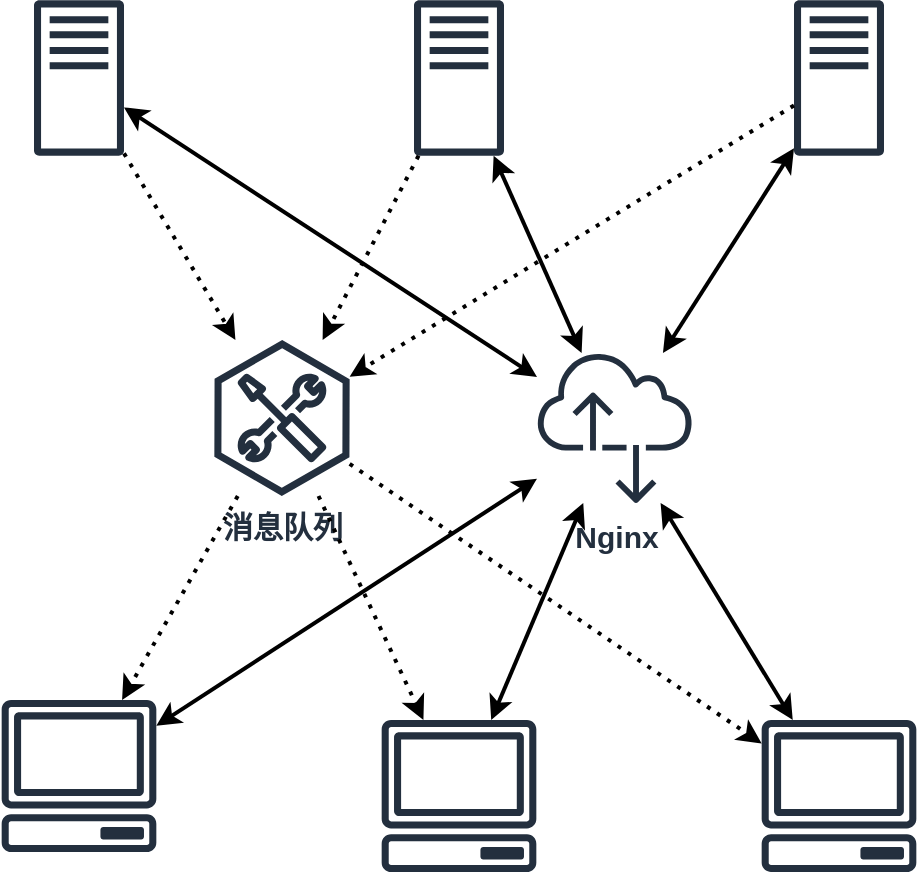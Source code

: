<mxfile version="14.5.1" type="github">
  <diagram id="lCW9Zrf9cOoER9jA_-y1" name="第 1 页">
    <mxGraphModel dx="1422" dy="762" grid="1" gridSize="10" guides="1" tooltips="1" connect="1" arrows="1" fold="1" page="1" pageScale="1" pageWidth="1169" pageHeight="827" math="0" shadow="0">
      <root>
        <mxCell id="0" />
        <mxCell id="1" parent="0" />
        <mxCell id="el853A5kxA_G_wKz6bNt-2" value="" style="outlineConnect=0;fontColor=#232F3E;gradientColor=none;fillColor=#232F3E;strokeColor=none;dashed=0;verticalLabelPosition=bottom;verticalAlign=top;align=center;html=1;fontSize=12;fontStyle=0;aspect=fixed;pointerEvents=1;shape=mxgraph.aws4.traditional_server;" vertex="1" parent="1">
          <mxGeometry x="390" y="200" width="45" height="78" as="geometry" />
        </mxCell>
        <mxCell id="el853A5kxA_G_wKz6bNt-3" value="" style="outlineConnect=0;fontColor=#232F3E;gradientColor=none;fillColor=#232F3E;strokeColor=none;dashed=0;verticalLabelPosition=bottom;verticalAlign=top;align=center;html=1;fontSize=12;fontStyle=0;aspect=fixed;pointerEvents=1;shape=mxgraph.aws4.traditional_server;" vertex="1" parent="1">
          <mxGeometry x="580" y="200" width="45" height="78" as="geometry" />
        </mxCell>
        <mxCell id="el853A5kxA_G_wKz6bNt-4" value="" style="outlineConnect=0;fontColor=#232F3E;gradientColor=none;fillColor=#232F3E;strokeColor=none;dashed=0;verticalLabelPosition=bottom;verticalAlign=top;align=center;html=1;fontSize=12;fontStyle=0;aspect=fixed;pointerEvents=1;shape=mxgraph.aws4.traditional_server;" vertex="1" parent="1">
          <mxGeometry x="770" y="200" width="45" height="78" as="geometry" />
        </mxCell>
        <mxCell id="el853A5kxA_G_wKz6bNt-5" value="" style="outlineConnect=0;fontColor=#232F3E;gradientColor=none;fillColor=#232F3E;strokeColor=none;dashed=0;verticalLabelPosition=bottom;verticalAlign=top;align=center;html=1;fontSize=12;fontStyle=0;aspect=fixed;pointerEvents=1;shape=mxgraph.aws4.client;" vertex="1" parent="1">
          <mxGeometry x="373.5" y="550" width="78" height="76" as="geometry" />
        </mxCell>
        <mxCell id="el853A5kxA_G_wKz6bNt-6" value="" style="outlineConnect=0;fontColor=#232F3E;gradientColor=none;fillColor=#232F3E;strokeColor=none;dashed=0;verticalLabelPosition=bottom;verticalAlign=top;align=center;html=1;fontSize=12;fontStyle=0;aspect=fixed;pointerEvents=1;shape=mxgraph.aws4.client;" vertex="1" parent="1">
          <mxGeometry x="563.5" y="560" width="78" height="76" as="geometry" />
        </mxCell>
        <mxCell id="el853A5kxA_G_wKz6bNt-7" value="" style="outlineConnect=0;fontColor=#232F3E;gradientColor=none;fillColor=#232F3E;strokeColor=none;dashed=0;verticalLabelPosition=bottom;verticalAlign=top;align=center;html=1;fontSize=12;fontStyle=0;aspect=fixed;pointerEvents=1;shape=mxgraph.aws4.client;" vertex="1" parent="1">
          <mxGeometry x="753.5" y="560" width="78" height="76" as="geometry" />
        </mxCell>
        <object label="&lt;font style=&quot;font-size: 15px&quot;&gt;&lt;b&gt;消息队列&lt;/b&gt;&lt;/font&gt;" id="el853A5kxA_G_wKz6bNt-8">
          <mxCell style="outlineConnect=0;fontColor=#232F3E;gradientColor=none;fillColor=#232F3E;strokeColor=none;dashed=0;verticalLabelPosition=bottom;verticalAlign=top;align=center;html=1;fontSize=12;fontStyle=0;aspect=fixed;pointerEvents=1;shape=mxgraph.aws4.external_toolkit;" vertex="1" parent="1">
            <mxGeometry x="480" y="370" width="68" height="78" as="geometry" />
          </mxCell>
        </object>
        <mxCell id="el853A5kxA_G_wKz6bNt-19" value="" style="endArrow=classic;html=1;strokeWidth=2;dashed=1;dashPattern=1 2;" edge="1" parent="1" source="el853A5kxA_G_wKz6bNt-4" target="el853A5kxA_G_wKz6bNt-8">
          <mxGeometry width="50" height="50" relative="1" as="geometry">
            <mxPoint x="810" y="249.407" as="sourcePoint" />
            <mxPoint x="531.95" y="348.8" as="targetPoint" />
          </mxGeometry>
        </mxCell>
        <mxCell id="el853A5kxA_G_wKz6bNt-20" value="" style="endArrow=classic;html=1;strokeWidth=2;dashed=1;dashPattern=1 2;" edge="1" parent="1" source="el853A5kxA_G_wKz6bNt-3" target="el853A5kxA_G_wKz6bNt-8">
          <mxGeometry width="50" height="50" relative="1" as="geometry">
            <mxPoint x="600" y="249.997" as="sourcePoint" />
            <mxPoint x="550" y="340" as="targetPoint" />
          </mxGeometry>
        </mxCell>
        <mxCell id="el853A5kxA_G_wKz6bNt-21" value="" style="endArrow=classic;html=1;strokeWidth=2;dashed=1;dashPattern=1 2;" edge="1" parent="1" source="el853A5kxA_G_wKz6bNt-8" target="el853A5kxA_G_wKz6bNt-5">
          <mxGeometry width="50" height="50" relative="1" as="geometry">
            <mxPoint x="441.675" y="472.4" as="sourcePoint" />
            <mxPoint x="360" y="370" as="targetPoint" />
          </mxGeometry>
        </mxCell>
        <mxCell id="el853A5kxA_G_wKz6bNt-22" value="" style="endArrow=classic;html=1;strokeWidth=2;dashed=1;dashPattern=1 2;" edge="1" parent="1" source="el853A5kxA_G_wKz6bNt-8" target="el853A5kxA_G_wKz6bNt-6">
          <mxGeometry width="50" height="50" relative="1" as="geometry">
            <mxPoint x="520.798" y="470" as="sourcePoint" />
            <mxPoint x="603" y="550" as="targetPoint" />
          </mxGeometry>
        </mxCell>
        <mxCell id="el853A5kxA_G_wKz6bNt-23" value="" style="endArrow=classic;html=1;strokeWidth=2;dashed=1;dashPattern=1 2;" edge="1" parent="1" source="el853A5kxA_G_wKz6bNt-8" target="el853A5kxA_G_wKz6bNt-7">
          <mxGeometry width="50" height="50" relative="1" as="geometry">
            <mxPoint x="503.775" y="470" as="sourcePoint" />
            <mxPoint x="360" y="370" as="targetPoint" />
          </mxGeometry>
        </mxCell>
        <mxCell id="el853A5kxA_G_wKz6bNt-24" value="" style="endArrow=classic;startArrow=classic;html=1;strokeWidth=2;" edge="1" parent="1" source="el853A5kxA_G_wKz6bNt-34" target="el853A5kxA_G_wKz6bNt-2">
          <mxGeometry width="50" height="50" relative="1" as="geometry">
            <mxPoint x="446.184" y="350" as="sourcePoint" />
            <mxPoint x="510" y="370" as="targetPoint" />
          </mxGeometry>
        </mxCell>
        <mxCell id="el853A5kxA_G_wKz6bNt-27" value="" style="endArrow=classic;html=1;strokeWidth=2;dashed=1;dashPattern=1 2;" edge="1" parent="1" source="el853A5kxA_G_wKz6bNt-2" target="el853A5kxA_G_wKz6bNt-8">
          <mxGeometry width="50" height="50" relative="1" as="geometry">
            <mxPoint x="612.5" y="287.628" as="sourcePoint" />
            <mxPoint x="446.275" y="346.4" as="targetPoint" />
          </mxGeometry>
        </mxCell>
        <mxCell id="el853A5kxA_G_wKz6bNt-28" value="" style="endArrow=classic;startArrow=classic;html=1;strokeWidth=2;" edge="1" parent="1" source="el853A5kxA_G_wKz6bNt-6" target="el853A5kxA_G_wKz6bNt-34">
          <mxGeometry width="50" height="50" relative="1" as="geometry">
            <mxPoint x="580" y="330" as="sourcePoint" />
            <mxPoint x="520.798" y="470" as="targetPoint" />
          </mxGeometry>
        </mxCell>
        <mxCell id="el853A5kxA_G_wKz6bNt-29" value="" style="endArrow=classic;startArrow=classic;html=1;strokeWidth=2;" edge="1" parent="1" source="el853A5kxA_G_wKz6bNt-7" target="el853A5kxA_G_wKz6bNt-34">
          <mxGeometry width="50" height="50" relative="1" as="geometry">
            <mxPoint x="356.5" y="420" as="sourcePoint" />
            <mxPoint x="540" y="470" as="targetPoint" />
          </mxGeometry>
        </mxCell>
        <mxCell id="el853A5kxA_G_wKz6bNt-32" value="" style="endArrow=classic;startArrow=classic;html=1;strokeWidth=2;" edge="1" parent="1" source="el853A5kxA_G_wKz6bNt-34" target="el853A5kxA_G_wKz6bNt-4">
          <mxGeometry width="50" height="50" relative="1" as="geometry">
            <mxPoint x="540.92" y="389" as="sourcePoint" />
            <mxPoint x="710" y="318" as="targetPoint" />
          </mxGeometry>
        </mxCell>
        <mxCell id="el853A5kxA_G_wKz6bNt-33" value="" style="endArrow=classic;startArrow=classic;html=1;strokeWidth=2;" edge="1" parent="1" source="el853A5kxA_G_wKz6bNt-34" target="el853A5kxA_G_wKz6bNt-3">
          <mxGeometry width="50" height="50" relative="1" as="geometry">
            <mxPoint x="524.605" y="350" as="sourcePoint" />
            <mxPoint x="608.47" y="278" as="targetPoint" />
          </mxGeometry>
        </mxCell>
        <object label="&lt;font size=&quot;1&quot;&gt;&lt;b style=&quot;font-size: 15px&quot;&gt;Nginx&lt;/b&gt;&lt;/font&gt;" id="el853A5kxA_G_wKz6bNt-34">
          <mxCell style="outlineConnect=0;fontColor=#232F3E;gradientColor=none;fillColor=#232F3E;strokeColor=none;dashed=0;verticalLabelPosition=bottom;verticalAlign=top;align=center;html=1;fontSize=12;fontStyle=0;aspect=fixed;pointerEvents=1;shape=mxgraph.aws4.internet_alt2;" vertex="1" parent="1">
            <mxGeometry x="641.5" y="375" width="78" height="78" as="geometry" />
          </mxCell>
        </object>
        <mxCell id="el853A5kxA_G_wKz6bNt-35" value="" style="endArrow=classic;startArrow=classic;html=1;strokeWidth=2;" edge="1" parent="1" source="el853A5kxA_G_wKz6bNt-5" target="el853A5kxA_G_wKz6bNt-34">
          <mxGeometry width="50" height="50" relative="1" as="geometry">
            <mxPoint x="356.498" y="500.19" as="sourcePoint" />
            <mxPoint x="449.468" y="470" as="targetPoint" />
          </mxGeometry>
        </mxCell>
      </root>
    </mxGraphModel>
  </diagram>
</mxfile>
